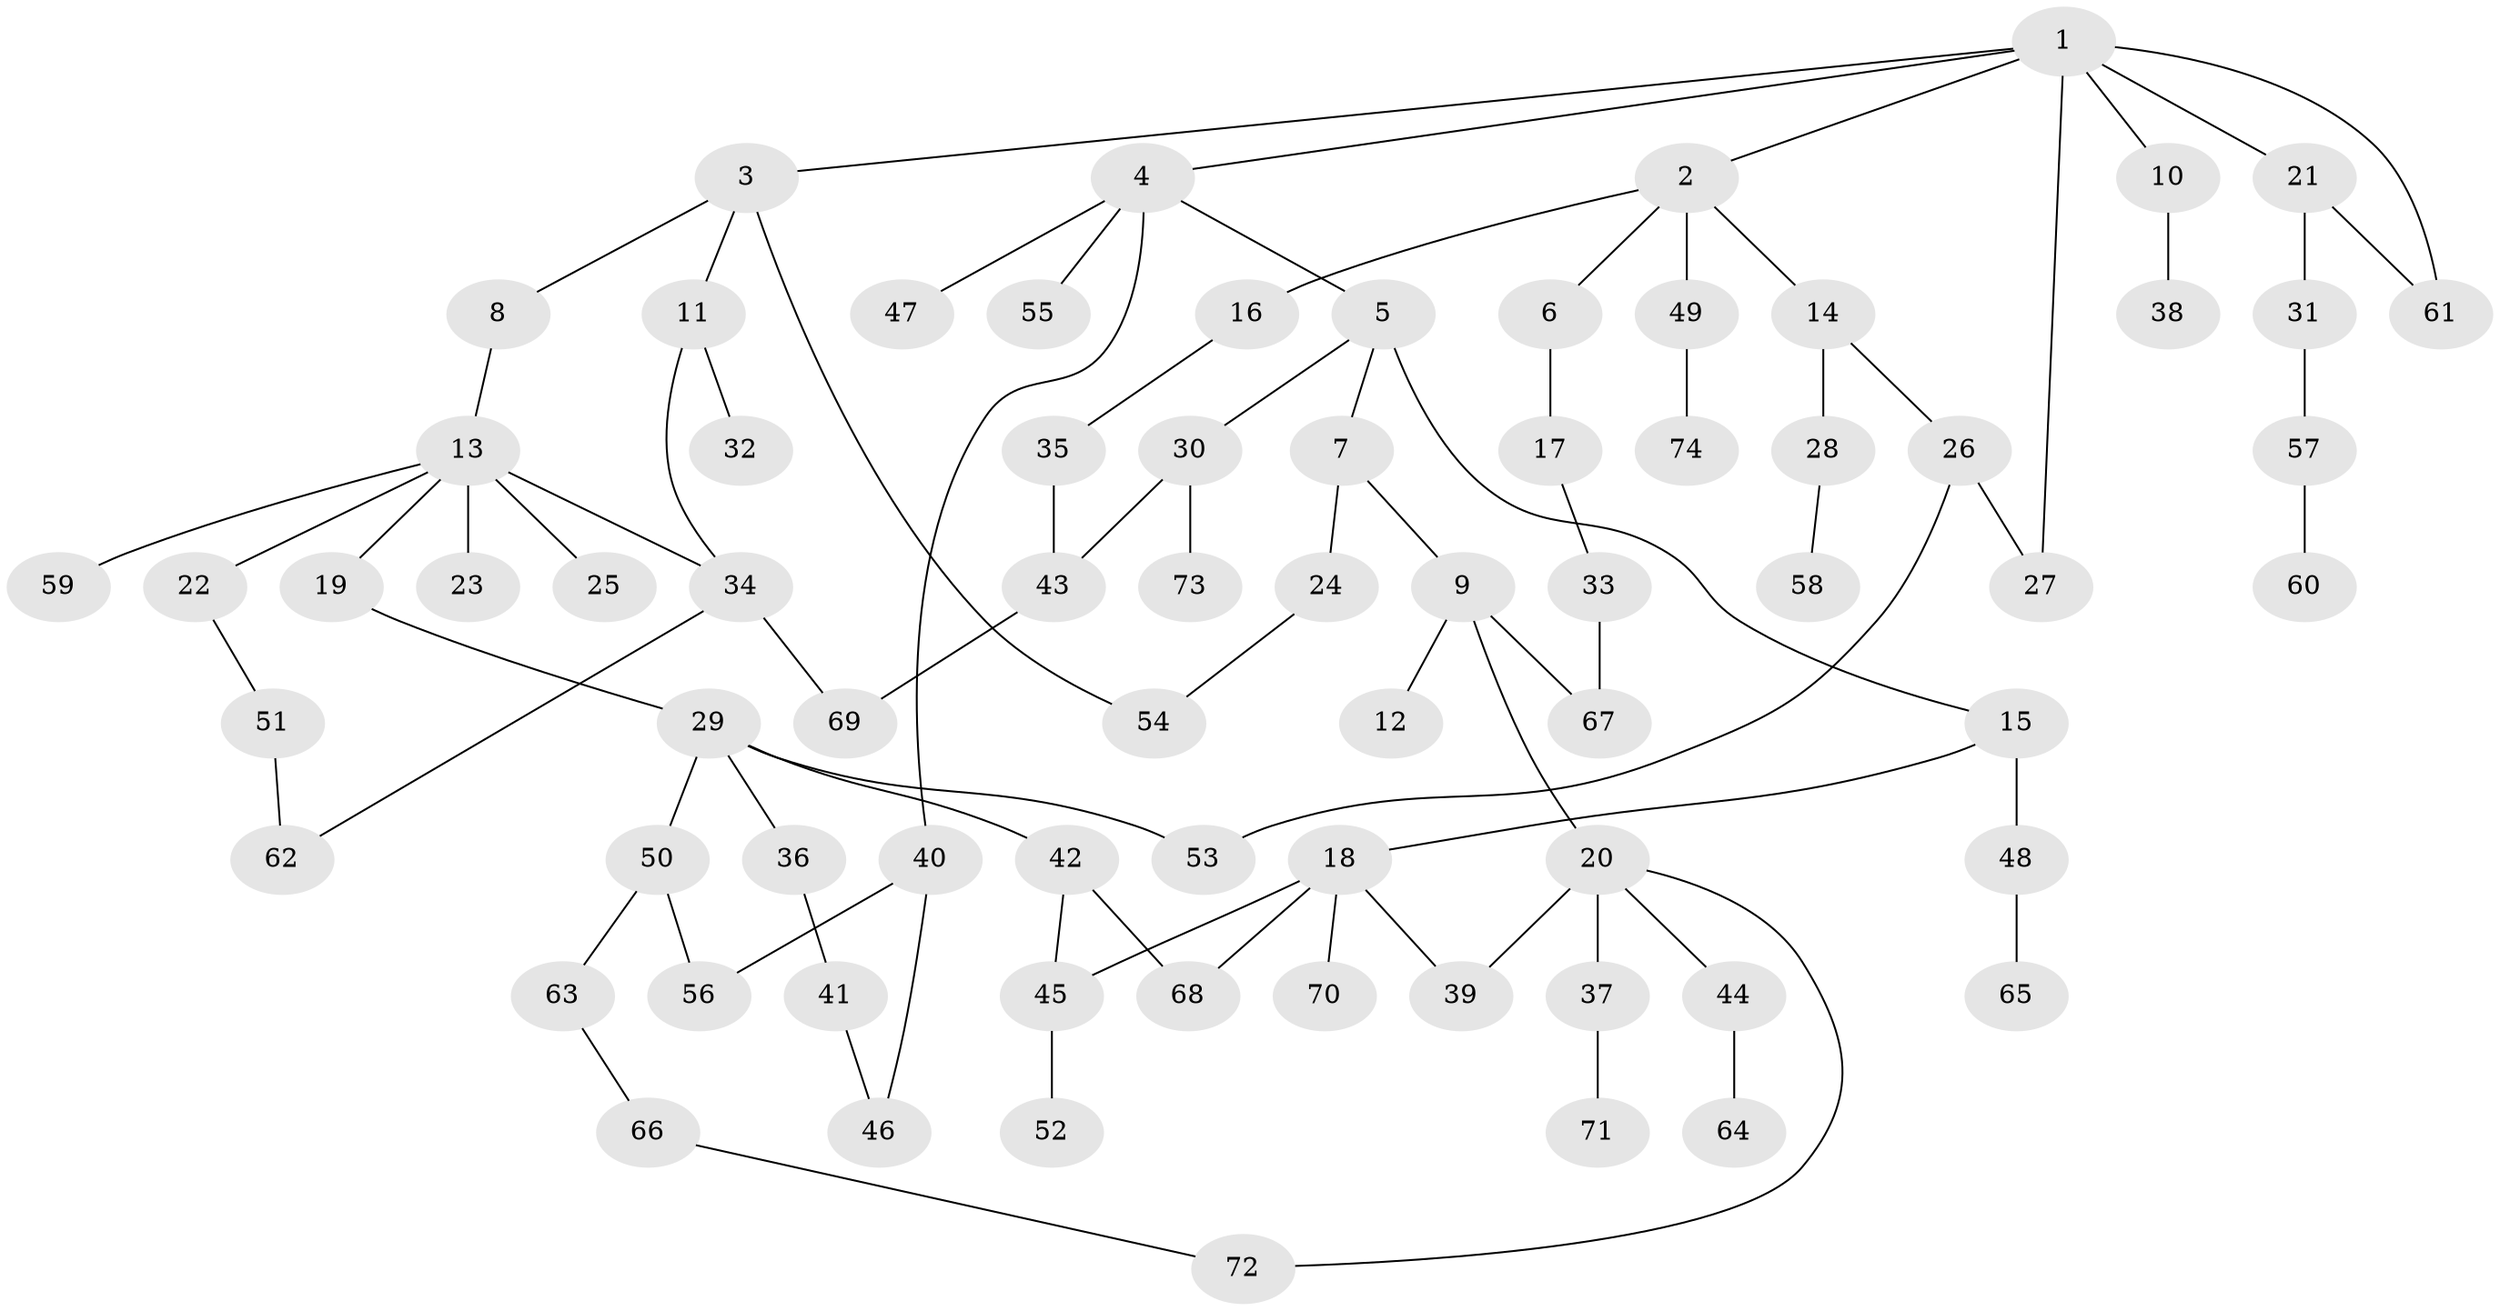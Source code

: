 // coarse degree distribution, {6: 0.021739130434782608, 5: 0.06521739130434782, 4: 0.08695652173913043, 2: 0.3695652173913043, 3: 0.15217391304347827, 7: 0.043478260869565216, 1: 0.2608695652173913}
// Generated by graph-tools (version 1.1) at 2025/51/02/27/25 19:51:40]
// undirected, 74 vertices, 88 edges
graph export_dot {
graph [start="1"]
  node [color=gray90,style=filled];
  1;
  2;
  3;
  4;
  5;
  6;
  7;
  8;
  9;
  10;
  11;
  12;
  13;
  14;
  15;
  16;
  17;
  18;
  19;
  20;
  21;
  22;
  23;
  24;
  25;
  26;
  27;
  28;
  29;
  30;
  31;
  32;
  33;
  34;
  35;
  36;
  37;
  38;
  39;
  40;
  41;
  42;
  43;
  44;
  45;
  46;
  47;
  48;
  49;
  50;
  51;
  52;
  53;
  54;
  55;
  56;
  57;
  58;
  59;
  60;
  61;
  62;
  63;
  64;
  65;
  66;
  67;
  68;
  69;
  70;
  71;
  72;
  73;
  74;
  1 -- 2;
  1 -- 3;
  1 -- 4;
  1 -- 10;
  1 -- 21;
  1 -- 27;
  1 -- 61;
  2 -- 6;
  2 -- 14;
  2 -- 16;
  2 -- 49;
  3 -- 8;
  3 -- 11;
  3 -- 54;
  4 -- 5;
  4 -- 40;
  4 -- 47;
  4 -- 55;
  5 -- 7;
  5 -- 15;
  5 -- 30;
  6 -- 17;
  7 -- 9;
  7 -- 24;
  8 -- 13;
  9 -- 12;
  9 -- 20;
  9 -- 67;
  10 -- 38;
  11 -- 32;
  11 -- 34;
  13 -- 19;
  13 -- 22;
  13 -- 23;
  13 -- 25;
  13 -- 34;
  13 -- 59;
  14 -- 26;
  14 -- 28;
  15 -- 18;
  15 -- 48;
  16 -- 35;
  17 -- 33;
  18 -- 70;
  18 -- 39;
  18 -- 68;
  18 -- 45;
  19 -- 29;
  20 -- 37;
  20 -- 39;
  20 -- 44;
  20 -- 72;
  21 -- 31;
  21 -- 61;
  22 -- 51;
  24 -- 54;
  26 -- 27;
  26 -- 53;
  28 -- 58;
  29 -- 36;
  29 -- 42;
  29 -- 50;
  29 -- 53;
  30 -- 43;
  30 -- 73;
  31 -- 57;
  33 -- 67;
  34 -- 69;
  34 -- 62;
  35 -- 43;
  36 -- 41;
  37 -- 71;
  40 -- 46;
  40 -- 56;
  41 -- 46;
  42 -- 45;
  42 -- 68;
  43 -- 69;
  44 -- 64;
  45 -- 52;
  48 -- 65;
  49 -- 74;
  50 -- 63;
  50 -- 56;
  51 -- 62;
  57 -- 60;
  63 -- 66;
  66 -- 72;
}

